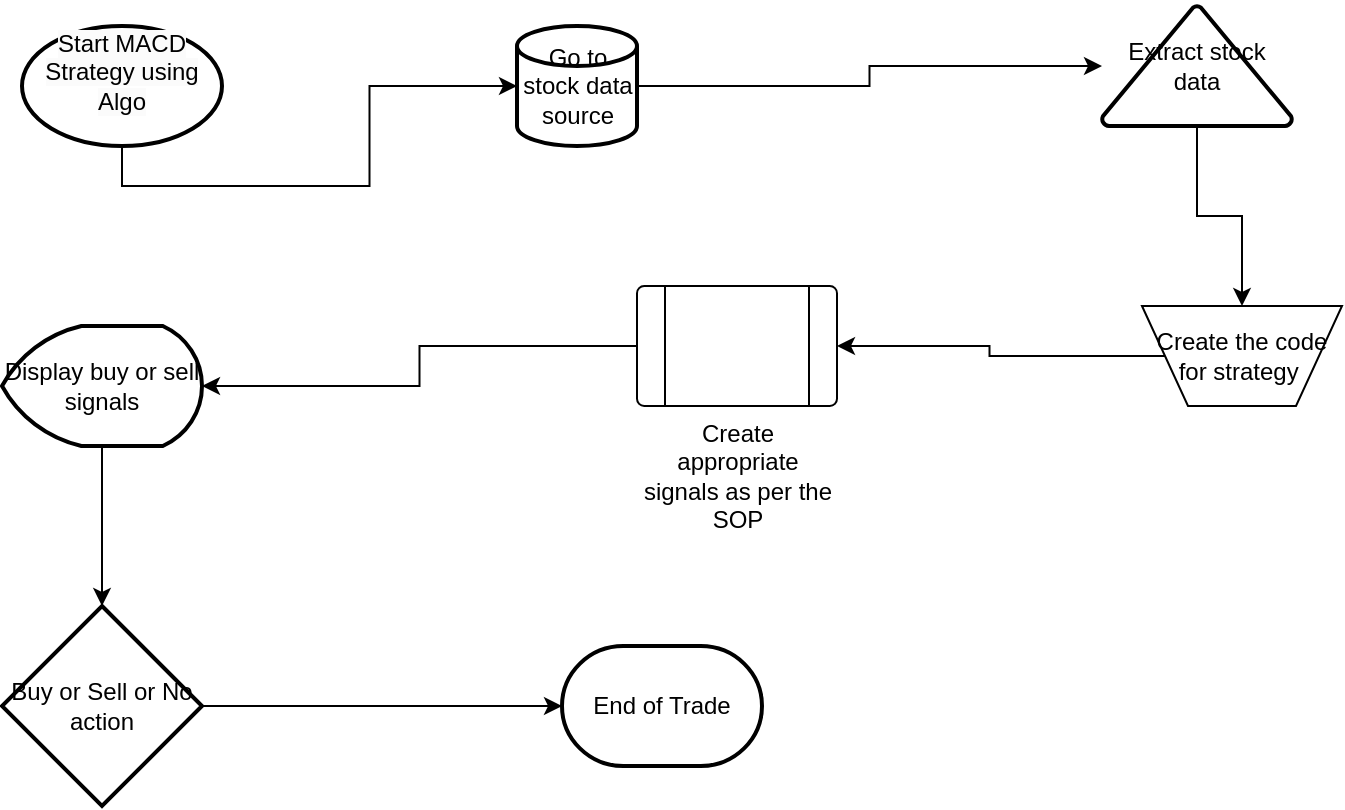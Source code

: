 <mxfile version="20.5.3" type="embed"><diagram id="C5RBs43oDa-KdzZeNtuy" name="Page-1"><mxGraphModel dx="752" dy="521" grid="1" gridSize="10" guides="1" tooltips="1" connect="1" arrows="1" fold="1" page="1" pageScale="1" pageWidth="827" pageHeight="1169" math="0" shadow="0"><root><mxCell id="WIyWlLk6GJQsqaUBKTNV-0"/><mxCell id="WIyWlLk6GJQsqaUBKTNV-1" parent="WIyWlLk6GJQsqaUBKTNV-0"/><mxCell id="7RXHgZewywhJvZ7uJUFR-23" value="" style="edgeStyle=orthogonalEdgeStyle;rounded=0;orthogonalLoop=1;jettySize=auto;html=1;" parent="WIyWlLk6GJQsqaUBKTNV-1" source="7RXHgZewywhJvZ7uJUFR-2" target="7RXHgZewywhJvZ7uJUFR-3" edge="1"><mxGeometry relative="1" as="geometry"/></mxCell><mxCell id="7RXHgZewywhJvZ7uJUFR-2" value="Go to stock data source" style="strokeWidth=2;html=1;shape=mxgraph.flowchart.database;whiteSpace=wrap;" parent="WIyWlLk6GJQsqaUBKTNV-1" vertex="1"><mxGeometry x="267.5" y="30" width="60" height="60" as="geometry"/></mxCell><mxCell id="7RXHgZewywhJvZ7uJUFR-24" value="" style="edgeStyle=orthogonalEdgeStyle;rounded=0;orthogonalLoop=1;jettySize=auto;html=1;" parent="WIyWlLk6GJQsqaUBKTNV-1" source="7RXHgZewywhJvZ7uJUFR-3" target="7RXHgZewywhJvZ7uJUFR-6" edge="1"><mxGeometry relative="1" as="geometry"/></mxCell><mxCell id="7RXHgZewywhJvZ7uJUFR-3" value="Extract stock data" style="strokeWidth=2;html=1;shape=mxgraph.flowchart.extract_or_measurement;whiteSpace=wrap;" parent="WIyWlLk6GJQsqaUBKTNV-1" vertex="1"><mxGeometry x="560" y="20" width="95" height="60" as="geometry"/></mxCell><mxCell id="7RXHgZewywhJvZ7uJUFR-8" value="" style="edgeStyle=orthogonalEdgeStyle;rounded=0;orthogonalLoop=1;jettySize=auto;html=1;" parent="WIyWlLk6GJQsqaUBKTNV-1" source="7RXHgZewywhJvZ7uJUFR-6" target="7RXHgZewywhJvZ7uJUFR-7" edge="1"><mxGeometry relative="1" as="geometry"/></mxCell><mxCell id="7RXHgZewywhJvZ7uJUFR-6" value="Create the code for strategy&amp;nbsp;" style="verticalLabelPosition=middle;verticalAlign=middle;html=1;shape=trapezoid;perimeter=trapezoidPerimeter;whiteSpace=wrap;size=0.23;arcSize=10;flipV=1;labelPosition=center;align=center;" parent="WIyWlLk6GJQsqaUBKTNV-1" vertex="1"><mxGeometry x="580" y="170" width="100" height="50" as="geometry"/></mxCell><mxCell id="7RXHgZewywhJvZ7uJUFR-12" value="" style="edgeStyle=orthogonalEdgeStyle;rounded=0;orthogonalLoop=1;jettySize=auto;html=1;" parent="WIyWlLk6GJQsqaUBKTNV-1" source="7RXHgZewywhJvZ7uJUFR-7" target="7RXHgZewywhJvZ7uJUFR-11" edge="1"><mxGeometry relative="1" as="geometry"/></mxCell><mxCell id="7RXHgZewywhJvZ7uJUFR-7" value="Create appropriate signals as per the SOP" style="verticalLabelPosition=bottom;verticalAlign=top;html=1;shape=process;whiteSpace=wrap;rounded=1;size=0.14;arcSize=6;" parent="WIyWlLk6GJQsqaUBKTNV-1" vertex="1"><mxGeometry x="327.5" y="160" width="100" height="60" as="geometry"/></mxCell><mxCell id="7RXHgZewywhJvZ7uJUFR-14" value="" style="edgeStyle=orthogonalEdgeStyle;rounded=0;orthogonalLoop=1;jettySize=auto;html=1;" parent="WIyWlLk6GJQsqaUBKTNV-1" source="7RXHgZewywhJvZ7uJUFR-11" target="7RXHgZewywhJvZ7uJUFR-13" edge="1"><mxGeometry relative="1" as="geometry"/></mxCell><mxCell id="7RXHgZewywhJvZ7uJUFR-11" value="Display buy or sell signals" style="strokeWidth=2;html=1;shape=mxgraph.flowchart.display;whiteSpace=wrap;" parent="WIyWlLk6GJQsqaUBKTNV-1" vertex="1"><mxGeometry x="10" y="180" width="100" height="60" as="geometry"/></mxCell><mxCell id="7RXHgZewywhJvZ7uJUFR-16" value="" style="edgeStyle=orthogonalEdgeStyle;rounded=0;orthogonalLoop=1;jettySize=auto;html=1;" parent="WIyWlLk6GJQsqaUBKTNV-1" source="7RXHgZewywhJvZ7uJUFR-13" target="7RXHgZewywhJvZ7uJUFR-15" edge="1"><mxGeometry relative="1" as="geometry"/></mxCell><mxCell id="7RXHgZewywhJvZ7uJUFR-13" value="Buy or Sell or No action" style="strokeWidth=2;html=1;shape=mxgraph.flowchart.decision;whiteSpace=wrap;" parent="WIyWlLk6GJQsqaUBKTNV-1" vertex="1"><mxGeometry x="10" y="320" width="100" height="100" as="geometry"/></mxCell><mxCell id="7RXHgZewywhJvZ7uJUFR-15" value="End of Trade" style="strokeWidth=2;html=1;shape=mxgraph.flowchart.terminator;whiteSpace=wrap;" parent="WIyWlLk6GJQsqaUBKTNV-1" vertex="1"><mxGeometry x="290" y="340" width="100" height="60" as="geometry"/></mxCell><mxCell id="7RXHgZewywhJvZ7uJUFR-22" style="edgeStyle=orthogonalEdgeStyle;rounded=0;orthogonalLoop=1;jettySize=auto;html=1;exitX=0.5;exitY=1;exitDx=0;exitDy=0;exitPerimeter=0;" parent="WIyWlLk6GJQsqaUBKTNV-1" source="7RXHgZewywhJvZ7uJUFR-4" target="7RXHgZewywhJvZ7uJUFR-2" edge="1"><mxGeometry relative="1" as="geometry"/></mxCell><mxCell id="7RXHgZewywhJvZ7uJUFR-4" value="&#10;&lt;span style=&quot;color: rgb(0, 0, 0); font-family: Helvetica; font-size: 12px; font-style: normal; font-variant-ligatures: normal; font-variant-caps: normal; font-weight: 400; letter-spacing: normal; orphans: 2; text-align: center; text-indent: 0px; text-transform: none; widows: 2; word-spacing: 0px; -webkit-text-stroke-width: 0px; background-color: rgb(251, 251, 251); text-decoration-thickness: initial; text-decoration-style: initial; text-decoration-color: initial; float: none; display: inline !important;&quot;&gt;Start MACD Strategy using Algo&lt;/span&gt;&#10;&#10;" style="strokeWidth=2;html=1;shape=mxgraph.flowchart.start_1;whiteSpace=wrap;" parent="WIyWlLk6GJQsqaUBKTNV-1" vertex="1"><mxGeometry x="20" y="30" width="100" height="60" as="geometry"/></mxCell></root></mxGraphModel></diagram></mxfile>